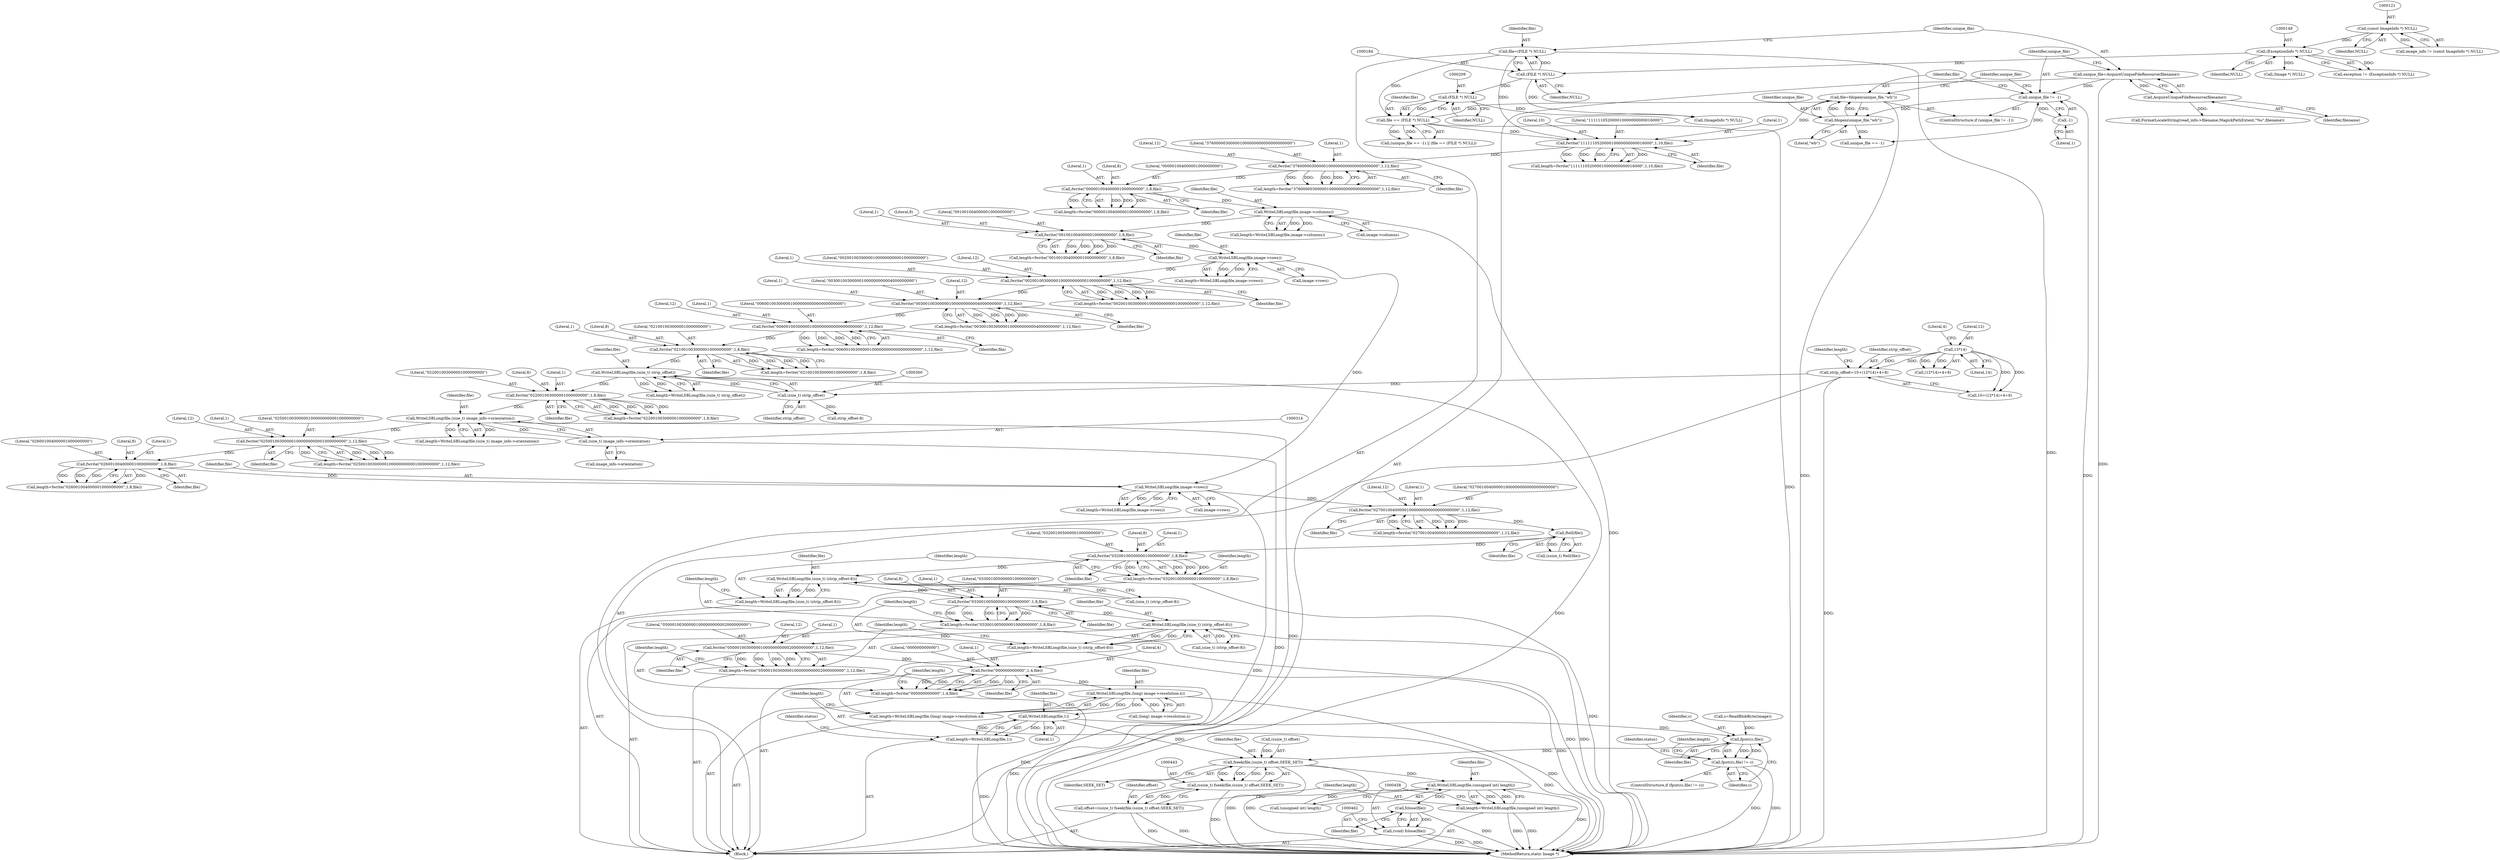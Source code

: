digraph "0_ImageMagick_4e914bbe371433f0590cefdf3bd5f3a5710069f9@API" {
"1000356" [label="(Call,fwrite(\"\032\001\005\000\001\000\000\000\",1,8,file))"];
"1000351" [label="(Call,ftell(file))"];
"1000341" [label="(Call,fwrite(\"\027\001\004\000\001\000\000\000\000\000\000\000\",1,12,file))"];
"1000334" [label="(Call,WriteLSBLong(file,image->rows))"];
"1000327" [label="(Call,fwrite(\"\026\001\004\000\001\000\000\000\",1,8,file))"];
"1000320" [label="(Call,fwrite(\"\025\001\003\000\001\000\000\000\001\000\000\000\",1,12,file))"];
"1000311" [label="(Call,WriteLSBLong(file,(size_t) image_info->orientation))"];
"1000304" [label="(Call,fwrite(\"\022\001\003\000\001\000\000\000\",1,8,file))"];
"1000297" [label="(Call,WriteLSBLong(file,(size_t) strip_offset))"];
"1000279" [label="(Call,fwrite(\"\021\001\003\000\001\000\000\000\",1,8,file))"];
"1000272" [label="(Call,fwrite(\"\006\001\003\000\001\000\000\000\000\000\000\000\",1,12,file))"];
"1000265" [label="(Call,fwrite(\"\003\001\003\000\001\000\000\000\004\000\000\000\",1,12,file))"];
"1000258" [label="(Call,fwrite(\"\002\001\003\000\001\000\000\000\001\000\000\000\",1,12,file))"];
"1000251" [label="(Call,WriteLSBLong(file,image->rows))"];
"1000244" [label="(Call,fwrite(\"\001\001\004\000\001\000\000\000\",1,8,file))"];
"1000237" [label="(Call,WriteLSBLong(file,image->columns))"];
"1000230" [label="(Call,fwrite(\"\000\001\004\000\001\000\000\000\",1,8,file))"];
"1000223" [label="(Call,fwrite(\"\376\000\003\000\001\000\000\000\000\000\000\000\",1,12,file))"];
"1000216" [label="(Call,fwrite(\"\111\111\052\000\010\000\000\000\016\000\",1,10,file))"];
"1000181" [label="(Call,file=(FILE *) NULL)"];
"1000183" [label="(Call,(FILE *) NULL)"];
"1000147" [label="(Call,(ExceptionInfo *) NULL)"];
"1000120" [label="(Call,(const ImageInfo *) NULL)"];
"1000206" [label="(Call,file == (FILE *) NULL)"];
"1000195" [label="(Call,file=fdopen(unique_file,\"wb\"))"];
"1000197" [label="(Call,fdopen(unique_file,\"wb\"))"];
"1000191" [label="(Call,unique_file != -1)"];
"1000186" [label="(Call,unique_file=AcquireUniqueFileResource(filename))"];
"1000188" [label="(Call,AcquireUniqueFileResource(filename))"];
"1000193" [label="(Call,-1)"];
"1000208" [label="(Call,(FILE *) NULL)"];
"1000299" [label="(Call,(size_t) strip_offset)"];
"1000284" [label="(Call,strip_offset=10+(12*14)+4+8)"];
"1000289" [label="(Call,12*14)"];
"1000313" [label="(Call,(size_t) image_info->orientation)"];
"1000354" [label="(Call,length=fwrite(\"\032\001\005\000\001\000\000\000\",1,8,file))"];
"1000363" [label="(Call,WriteLSBLong(file,(size_t) (strip_offset-8)))"];
"1000361" [label="(Call,length=WriteLSBLong(file,(size_t) (strip_offset-8)))"];
"1000372" [label="(Call,fwrite(\"\033\001\005\000\001\000\000\000\",1,8,file))"];
"1000370" [label="(Call,length=fwrite(\"\033\001\005\000\001\000\000\000\",1,8,file))"];
"1000379" [label="(Call,WriteLSBLong(file,(size_t) (strip_offset-8)))"];
"1000377" [label="(Call,length=WriteLSBLong(file,(size_t) (strip_offset-8)))"];
"1000388" [label="(Call,fwrite(\"\050\001\003\000\001\000\000\000\002\000\000\000\",1,12,file))"];
"1000386" [label="(Call,length=fwrite(\"\050\001\003\000\001\000\000\000\002\000\000\000\",1,12,file))"];
"1000395" [label="(Call,fwrite(\"\000\000\000\000\",1,4,file))"];
"1000393" [label="(Call,length=fwrite(\"\000\000\000\000\",1,4,file))"];
"1000402" [label="(Call,WriteLSBLong(file,(long) image->resolution.x))"];
"1000400" [label="(Call,length=WriteLSBLong(file,(long) image->resolution.x))"];
"1000413" [label="(Call,WriteLSBLong(file,1))"];
"1000411" [label="(Call,length=WriteLSBLong(file,1))"];
"1000433" [label="(Call,fputc(c,file))"];
"1000432" [label="(Call,fputc(c,file) != c)"];
"1000444" [label="(Call,fseek(file,(ssize_t) offset,SEEK_SET))"];
"1000442" [label="(Call,(ssize_t) fseek(file,(ssize_t) offset,SEEK_SET))"];
"1000440" [label="(Call,offset=(ssize_t) fseek(file,(ssize_t) offset,SEEK_SET))"];
"1000452" [label="(Call,WriteLSBLong(file,(unsigned int) length))"];
"1000450" [label="(Call,length=WriteLSBLong(file,(unsigned int) length))"];
"1000459" [label="(Call,fclose(file))"];
"1000457" [label="(Call,(void) fclose(file))"];
"1000182" [label="(Identifier,file)"];
"1000242" [label="(Call,length=fwrite(\"\001\001\004\000\001\000\000\000\",1,8,file))"];
"1000445" [label="(Identifier,file)"];
"1000349" [label="(Call,(ssize_t) ftell(file))"];
"1000220" [label="(Identifier,file)"];
"1000315" [label="(Call,image_info->orientation)"];
"1000258" [label="(Call,fwrite(\"\002\001\003\000\001\000\000\000\001\000\000\000\",1,12,file))"];
"1000311" [label="(Call,WriteLSBLong(file,(size_t) image_info->orientation))"];
"1000186" [label="(Call,unique_file=AcquireUniqueFileResource(filename))"];
"1000362" [label="(Identifier,length)"];
"1000273" [label="(Literal,\"\006\001\003\000\001\000\000\000\000\000\000\000\")"];
"1000232" [label="(Literal,1)"];
"1000270" [label="(Call,length=fwrite(\"\006\001\003\000\001\000\000\000\000\000\000\000\",1,12,file))"];
"1000386" [label="(Call,length=fwrite(\"\050\001\003\000\001\000\000\000\002\000\000\000\",1,12,file))"];
"1000373" [label="(Literal,\"\033\001\005\000\001\000\000\000\")"];
"1000381" [label="(Call,(size_t) (strip_offset-8))"];
"1000301" [label="(Identifier,strip_offset)"];
"1000380" [label="(Identifier,file)"];
"1000277" [label="(Call,length=fwrite(\"\021\001\003\000\001\000\000\000\",1,8,file))"];
"1000210" [label="(Identifier,NULL)"];
"1000219" [label="(Literal,10)"];
"1000118" [label="(Call,image_info != (const ImageInfo *) NULL)"];
"1000290" [label="(Literal,12)"];
"1000390" [label="(Literal,1)"];
"1000404" [label="(Call,(long) image->resolution.x)"];
"1000441" [label="(Identifier,offset)"];
"1000460" [label="(Identifier,file)"];
"1000217" [label="(Literal,\"\111\111\052\000\010\000\000\000\016\000\")"];
"1000178" [label="(Call,(Image *) NULL)"];
"1000402" [label="(Call,WriteLSBLong(file,(long) image->resolution.x))"];
"1000344" [label="(Literal,12)"];
"1000265" [label="(Call,fwrite(\"\003\001\003\000\001\000\000\000\004\000\000\000\",1,12,file))"];
"1000304" [label="(Call,fwrite(\"\022\001\003\000\001\000\000\000\",1,8,file))"];
"1000228" [label="(Call,length=fwrite(\"\000\001\004\000\001\000\000\000\",1,8,file))"];
"1000275" [label="(Literal,12)"];
"1000233" [label="(Literal,8)"];
"1000454" [label="(Call,(unsigned int) length)"];
"1000195" [label="(Call,file=fdopen(unique_file,\"wb\"))"];
"1000306" [label="(Literal,1)"];
"1000313" [label="(Call,(size_t) image_info->orientation)"];
"1000145" [label="(Call,exception != (ExceptionInfo *) NULL)"];
"1000234" [label="(Identifier,file)"];
"1000356" [label="(Call,fwrite(\"\032\001\005\000\001\000\000\000\",1,8,file))"];
"1000395" [label="(Call,fwrite(\"\000\000\000\000\",1,4,file))"];
"1000431" [label="(ControlStructure,if (fputc(c,file) != c))"];
"1000328" [label="(Literal,\"\026\001\004\000\001\000\000\000\")"];
"1000379" [label="(Call,WriteLSBLong(file,(size_t) (strip_offset-8)))"];
"1000352" [label="(Identifier,file)"];
"1000227" [label="(Identifier,file)"];
"1000325" [label="(Call,length=fwrite(\"\026\001\004\000\001\000\000\000\",1,8,file))"];
"1000321" [label="(Literal,\"\025\001\003\000\001\000\000\000\001\000\000\000\")"];
"1000247" [label="(Literal,8)"];
"1000401" [label="(Identifier,length)"];
"1000334" [label="(Call,WriteLSBLong(file,image->rows))"];
"1000335" [label="(Identifier,file)"];
"1000367" [label="(Call,strip_offset-8)"];
"1000446" [label="(Call,(ssize_t) offset)"];
"1000297" [label="(Call,WriteLSBLong(file,(size_t) strip_offset))"];
"1000331" [label="(Identifier,file)"];
"1000256" [label="(Call,length=fwrite(\"\002\001\003\000\001\000\000\000\001\000\000\000\",1,12,file))"];
"1000252" [label="(Identifier,file)"];
"1000291" [label="(Literal,14)"];
"1000371" [label="(Identifier,length)"];
"1000398" [label="(Literal,4)"];
"1000206" [label="(Call,file == (FILE *) NULL)"];
"1000248" [label="(Identifier,file)"];
"1000414" [label="(Identifier,file)"];
"1000323" [label="(Literal,12)"];
"1000189" [label="(Identifier,filename)"];
"1000251" [label="(Call,WriteLSBLong(file,image->rows))"];
"1000453" [label="(Identifier,file)"];
"1000120" [label="(Call,(const ImageInfo *) NULL)"];
"1000432" [label="(Call,fputc(c,file) != c)"];
"1000457" [label="(Call,(void) fclose(file))"];
"1000309" [label="(Call,length=WriteLSBLong(file,(size_t) image_info->orientation))"];
"1000216" [label="(Call,fwrite(\"\111\111\052\000\010\000\000\000\016\000\",1,10,file))"];
"1000542" [label="(MethodReturn,static Image *)"];
"1000308" [label="(Identifier,file)"];
"1000477" [label="(Call,FormatLocaleString(read_info->filename,MagickPathExtent,\"%s\",filename))"];
"1000245" [label="(Literal,\"\001\001\004\000\001\000\000\000\")"];
"1000375" [label="(Literal,8)"];
"1000452" [label="(Call,WriteLSBLong(file,(unsigned int) length))"];
"1000341" [label="(Call,fwrite(\"\027\001\004\000\001\000\000\000\000\000\000\000\",1,12,file))"];
"1000433" [label="(Call,fputc(c,file))"];
"1000451" [label="(Identifier,length)"];
"1000149" [label="(Identifier,NULL)"];
"1000244" [label="(Call,fwrite(\"\001\001\004\000\001\000\000\000\",1,8,file))"];
"1000400" [label="(Call,length=WriteLSBLong(file,(long) image->resolution.x))"];
"1000272" [label="(Call,fwrite(\"\006\001\003\000\001\000\000\000\000\000\000\000\",1,12,file))"];
"1000263" [label="(Call,length=fwrite(\"\003\001\003\000\001\000\000\000\004\000\000\000\",1,12,file))"];
"1000226" [label="(Literal,12)"];
"1000365" [label="(Call,(size_t) (strip_offset-8))"];
"1000288" [label="(Call,(12*14)+4+8)"];
"1000343" [label="(Literal,1)"];
"1000192" [label="(Identifier,unique_file)"];
"1000260" [label="(Literal,1)"];
"1000231" [label="(Literal,\"\000\001\004\000\001\000\000\000\")"];
"1000438" [label="(Identifier,status)"];
"1000361" [label="(Call,length=WriteLSBLong(file,(size_t) (strip_offset-8)))"];
"1000378" [label="(Identifier,length)"];
"1000351" [label="(Call,ftell(file))"];
"1000318" [label="(Call,length=fwrite(\"\025\001\003\000\001\000\000\000\001\000\000\000\",1,12,file))"];
"1000296" [label="(Identifier,length)"];
"1000285" [label="(Identifier,strip_offset)"];
"1000444" [label="(Call,fseek(file,(ssize_t) offset,SEEK_SET))"];
"1000279" [label="(Call,fwrite(\"\021\001\003\000\001\000\000\000\",1,8,file))"];
"1000436" [label="(Identifier,c)"];
"1000387" [label="(Identifier,length)"];
"1000370" [label="(Call,length=fwrite(\"\033\001\005\000\001\000\000\000\",1,8,file))"];
"1000224" [label="(Literal,\"\376\000\003\000\001\000\000\000\000\000\000\000\")"];
"1000330" [label="(Literal,8)"];
"1000345" [label="(Identifier,file)"];
"1000122" [label="(Identifier,NULL)"];
"1000281" [label="(Literal,1)"];
"1000360" [label="(Identifier,file)"];
"1000372" [label="(Call,fwrite(\"\033\001\005\000\001\000\000\000\",1,8,file))"];
"1000249" [label="(Call,length=WriteLSBLong(file,image->rows))"];
"1000305" [label="(Literal,\"\022\001\003\000\001\000\000\000\")"];
"1000190" [label="(ControlStructure,if (unique_file != -1))"];
"1000359" [label="(Literal,8)"];
"1000147" [label="(Call,(ExceptionInfo *) NULL)"];
"1000449" [label="(Identifier,SEEK_SET)"];
"1000354" [label="(Call,length=fwrite(\"\032\001\005\000\001\000\000\000\",1,8,file))"];
"1000289" [label="(Call,12*14)"];
"1000320" [label="(Call,fwrite(\"\025\001\003\000\001\000\000\000\001\000\000\000\",1,12,file))"];
"1000299" [label="(Call,(size_t) strip_offset)"];
"1000230" [label="(Call,fwrite(\"\000\001\004\000\001\000\000\000\",1,8,file))"];
"1000183" [label="(Call,(FILE *) NULL)"];
"1000376" [label="(Identifier,file)"];
"1000393" [label="(Call,length=fwrite(\"\000\000\000\000\",1,4,file))"];
"1000106" [label="(Block,)"];
"1000282" [label="(Literal,8)"];
"1000269" [label="(Identifier,file)"];
"1000329" [label="(Literal,1)"];
"1000253" [label="(Call,image->rows)"];
"1000268" [label="(Literal,12)"];
"1000358" [label="(Literal,1)"];
"1000283" [label="(Identifier,file)"];
"1000274" [label="(Literal,1)"];
"1000280" [label="(Literal,\"\021\001\003\000\001\000\000\000\")"];
"1000276" [label="(Identifier,file)"];
"1000417" [label="(Identifier,status)"];
"1000336" [label="(Call,image->rows)"];
"1000394" [label="(Identifier,length)"];
"1000259" [label="(Literal,\"\002\001\003\000\001\000\000\000\001\000\000\000\")"];
"1000208" [label="(Call,(FILE *) NULL)"];
"1000262" [label="(Identifier,file)"];
"1000403" [label="(Identifier,file)"];
"1000389" [label="(Literal,\"\050\001\003\000\001\000\000\000\002\000\000\000\")"];
"1000342" [label="(Literal,\"\027\001\004\000\001\000\000\000\000\000\000\000\")"];
"1000324" [label="(Identifier,file)"];
"1000392" [label="(Identifier,file)"];
"1000364" [label="(Identifier,file)"];
"1000327" [label="(Call,fwrite(\"\026\001\004\000\001\000\000\000\",1,8,file))"];
"1000197" [label="(Call,fdopen(unique_file,\"wb\"))"];
"1000388" [label="(Call,fwrite(\"\050\001\003\000\001\000\000\000\002\000\000\000\",1,12,file))"];
"1000188" [label="(Call,AcquireUniqueFileResource(filename))"];
"1000307" [label="(Literal,8)"];
"1000198" [label="(Identifier,unique_file)"];
"1000413" [label="(Call,WriteLSBLong(file,1))"];
"1000196" [label="(Identifier,file)"];
"1000355" [label="(Identifier,length)"];
"1000374" [label="(Literal,1)"];
"1000221" [label="(Call,length=fwrite(\"\376\000\003\000\001\000\000\000\000\000\000\000\",1,12,file))"];
"1000267" [label="(Literal,1)"];
"1000246" [label="(Literal,1)"];
"1000191" [label="(Call,unique_file != -1)"];
"1000411" [label="(Call,length=WriteLSBLong(file,1))"];
"1000424" [label="(Call,c=ReadBlobByte(image))"];
"1000223" [label="(Call,fwrite(\"\376\000\003\000\001\000\000\000\000\000\000\000\",1,12,file))"];
"1000194" [label="(Literal,1)"];
"1000332" [label="(Call,length=WriteLSBLong(file,image->rows))"];
"1000284" [label="(Call,strip_offset=10+(12*14)+4+8)"];
"1000225" [label="(Literal,1)"];
"1000295" [label="(Call,length=WriteLSBLong(file,(size_t) strip_offset))"];
"1000286" [label="(Call,10+(12*14)+4+8)"];
"1000214" [label="(Call,length=fwrite(\"\111\111\052\000\010\000\000\000\016\000\",1,10,file))"];
"1000203" [label="(Identifier,unique_file)"];
"1000298" [label="(Identifier,file)"];
"1000312" [label="(Identifier,file)"];
"1000391" [label="(Literal,12)"];
"1000237" [label="(Call,WriteLSBLong(file,image->columns))"];
"1000396" [label="(Literal,\"\000\000\000\000\")"];
"1000266" [label="(Literal,\"\003\001\003\000\001\000\000\000\004\000\000\000\")"];
"1000472" [label="(Call,(ImageInfo *) NULL)"];
"1000207" [label="(Identifier,file)"];
"1000187" [label="(Identifier,unique_file)"];
"1000293" [label="(Literal,4)"];
"1000377" [label="(Call,length=WriteLSBLong(file,(size_t) (strip_offset-8)))"];
"1000322" [label="(Literal,1)"];
"1000235" [label="(Call,length=WriteLSBLong(file,image->columns))"];
"1000397" [label="(Literal,1)"];
"1000202" [label="(Call,unique_file == -1)"];
"1000238" [label="(Identifier,file)"];
"1000201" [label="(Call,(unique_file == -1) || (file == (FILE *) NULL))"];
"1000399" [label="(Identifier,file)"];
"1000434" [label="(Identifier,c)"];
"1000450" [label="(Call,length=WriteLSBLong(file,(unsigned int) length))"];
"1000430" [label="(Identifier,length)"];
"1000261" [label="(Literal,12)"];
"1000412" [label="(Identifier,length)"];
"1000357" [label="(Literal,\"\032\001\005\000\001\000\000\000\")"];
"1000218" [label="(Literal,1)"];
"1000440" [label="(Call,offset=(ssize_t) fseek(file,(ssize_t) offset,SEEK_SET))"];
"1000339" [label="(Call,length=fwrite(\"\027\001\004\000\001\000\000\000\000\000\000\000\",1,12,file))"];
"1000415" [label="(Literal,1)"];
"1000459" [label="(Call,fclose(file))"];
"1000442" [label="(Call,(ssize_t) fseek(file,(ssize_t) offset,SEEK_SET))"];
"1000185" [label="(Identifier,NULL)"];
"1000199" [label="(Literal,\"wb\")"];
"1000363" [label="(Call,WriteLSBLong(file,(size_t) (strip_offset-8)))"];
"1000193" [label="(Call,-1)"];
"1000435" [label="(Identifier,file)"];
"1000302" [label="(Call,length=fwrite(\"\022\001\003\000\001\000\000\000\",1,8,file))"];
"1000239" [label="(Call,image->columns)"];
"1000181" [label="(Call,file=(FILE *) NULL)"];
"1000356" -> "1000354"  [label="AST: "];
"1000356" -> "1000360"  [label="CFG: "];
"1000357" -> "1000356"  [label="AST: "];
"1000358" -> "1000356"  [label="AST: "];
"1000359" -> "1000356"  [label="AST: "];
"1000360" -> "1000356"  [label="AST: "];
"1000354" -> "1000356"  [label="CFG: "];
"1000356" -> "1000354"  [label="DDG: "];
"1000356" -> "1000354"  [label="DDG: "];
"1000356" -> "1000354"  [label="DDG: "];
"1000356" -> "1000354"  [label="DDG: "];
"1000351" -> "1000356"  [label="DDG: "];
"1000356" -> "1000363"  [label="DDG: "];
"1000351" -> "1000349"  [label="AST: "];
"1000351" -> "1000352"  [label="CFG: "];
"1000352" -> "1000351"  [label="AST: "];
"1000349" -> "1000351"  [label="CFG: "];
"1000351" -> "1000349"  [label="DDG: "];
"1000341" -> "1000351"  [label="DDG: "];
"1000341" -> "1000339"  [label="AST: "];
"1000341" -> "1000345"  [label="CFG: "];
"1000342" -> "1000341"  [label="AST: "];
"1000343" -> "1000341"  [label="AST: "];
"1000344" -> "1000341"  [label="AST: "];
"1000345" -> "1000341"  [label="AST: "];
"1000339" -> "1000341"  [label="CFG: "];
"1000341" -> "1000339"  [label="DDG: "];
"1000341" -> "1000339"  [label="DDG: "];
"1000341" -> "1000339"  [label="DDG: "];
"1000341" -> "1000339"  [label="DDG: "];
"1000334" -> "1000341"  [label="DDG: "];
"1000334" -> "1000332"  [label="AST: "];
"1000334" -> "1000336"  [label="CFG: "];
"1000335" -> "1000334"  [label="AST: "];
"1000336" -> "1000334"  [label="AST: "];
"1000332" -> "1000334"  [label="CFG: "];
"1000334" -> "1000542"  [label="DDG: "];
"1000334" -> "1000332"  [label="DDG: "];
"1000334" -> "1000332"  [label="DDG: "];
"1000327" -> "1000334"  [label="DDG: "];
"1000251" -> "1000334"  [label="DDG: "];
"1000327" -> "1000325"  [label="AST: "];
"1000327" -> "1000331"  [label="CFG: "];
"1000328" -> "1000327"  [label="AST: "];
"1000329" -> "1000327"  [label="AST: "];
"1000330" -> "1000327"  [label="AST: "];
"1000331" -> "1000327"  [label="AST: "];
"1000325" -> "1000327"  [label="CFG: "];
"1000327" -> "1000325"  [label="DDG: "];
"1000327" -> "1000325"  [label="DDG: "];
"1000327" -> "1000325"  [label="DDG: "];
"1000327" -> "1000325"  [label="DDG: "];
"1000320" -> "1000327"  [label="DDG: "];
"1000320" -> "1000318"  [label="AST: "];
"1000320" -> "1000324"  [label="CFG: "];
"1000321" -> "1000320"  [label="AST: "];
"1000322" -> "1000320"  [label="AST: "];
"1000323" -> "1000320"  [label="AST: "];
"1000324" -> "1000320"  [label="AST: "];
"1000318" -> "1000320"  [label="CFG: "];
"1000320" -> "1000318"  [label="DDG: "];
"1000320" -> "1000318"  [label="DDG: "];
"1000320" -> "1000318"  [label="DDG: "];
"1000320" -> "1000318"  [label="DDG: "];
"1000311" -> "1000320"  [label="DDG: "];
"1000311" -> "1000309"  [label="AST: "];
"1000311" -> "1000313"  [label="CFG: "];
"1000312" -> "1000311"  [label="AST: "];
"1000313" -> "1000311"  [label="AST: "];
"1000309" -> "1000311"  [label="CFG: "];
"1000311" -> "1000542"  [label="DDG: "];
"1000311" -> "1000309"  [label="DDG: "];
"1000311" -> "1000309"  [label="DDG: "];
"1000304" -> "1000311"  [label="DDG: "];
"1000313" -> "1000311"  [label="DDG: "];
"1000304" -> "1000302"  [label="AST: "];
"1000304" -> "1000308"  [label="CFG: "];
"1000305" -> "1000304"  [label="AST: "];
"1000306" -> "1000304"  [label="AST: "];
"1000307" -> "1000304"  [label="AST: "];
"1000308" -> "1000304"  [label="AST: "];
"1000302" -> "1000304"  [label="CFG: "];
"1000304" -> "1000302"  [label="DDG: "];
"1000304" -> "1000302"  [label="DDG: "];
"1000304" -> "1000302"  [label="DDG: "];
"1000304" -> "1000302"  [label="DDG: "];
"1000297" -> "1000304"  [label="DDG: "];
"1000297" -> "1000295"  [label="AST: "];
"1000297" -> "1000299"  [label="CFG: "];
"1000298" -> "1000297"  [label="AST: "];
"1000299" -> "1000297"  [label="AST: "];
"1000295" -> "1000297"  [label="CFG: "];
"1000297" -> "1000542"  [label="DDG: "];
"1000297" -> "1000295"  [label="DDG: "];
"1000297" -> "1000295"  [label="DDG: "];
"1000279" -> "1000297"  [label="DDG: "];
"1000299" -> "1000297"  [label="DDG: "];
"1000279" -> "1000277"  [label="AST: "];
"1000279" -> "1000283"  [label="CFG: "];
"1000280" -> "1000279"  [label="AST: "];
"1000281" -> "1000279"  [label="AST: "];
"1000282" -> "1000279"  [label="AST: "];
"1000283" -> "1000279"  [label="AST: "];
"1000277" -> "1000279"  [label="CFG: "];
"1000279" -> "1000277"  [label="DDG: "];
"1000279" -> "1000277"  [label="DDG: "];
"1000279" -> "1000277"  [label="DDG: "];
"1000279" -> "1000277"  [label="DDG: "];
"1000272" -> "1000279"  [label="DDG: "];
"1000272" -> "1000270"  [label="AST: "];
"1000272" -> "1000276"  [label="CFG: "];
"1000273" -> "1000272"  [label="AST: "];
"1000274" -> "1000272"  [label="AST: "];
"1000275" -> "1000272"  [label="AST: "];
"1000276" -> "1000272"  [label="AST: "];
"1000270" -> "1000272"  [label="CFG: "];
"1000272" -> "1000270"  [label="DDG: "];
"1000272" -> "1000270"  [label="DDG: "];
"1000272" -> "1000270"  [label="DDG: "];
"1000272" -> "1000270"  [label="DDG: "];
"1000265" -> "1000272"  [label="DDG: "];
"1000265" -> "1000263"  [label="AST: "];
"1000265" -> "1000269"  [label="CFG: "];
"1000266" -> "1000265"  [label="AST: "];
"1000267" -> "1000265"  [label="AST: "];
"1000268" -> "1000265"  [label="AST: "];
"1000269" -> "1000265"  [label="AST: "];
"1000263" -> "1000265"  [label="CFG: "];
"1000265" -> "1000263"  [label="DDG: "];
"1000265" -> "1000263"  [label="DDG: "];
"1000265" -> "1000263"  [label="DDG: "];
"1000265" -> "1000263"  [label="DDG: "];
"1000258" -> "1000265"  [label="DDG: "];
"1000258" -> "1000256"  [label="AST: "];
"1000258" -> "1000262"  [label="CFG: "];
"1000259" -> "1000258"  [label="AST: "];
"1000260" -> "1000258"  [label="AST: "];
"1000261" -> "1000258"  [label="AST: "];
"1000262" -> "1000258"  [label="AST: "];
"1000256" -> "1000258"  [label="CFG: "];
"1000258" -> "1000256"  [label="DDG: "];
"1000258" -> "1000256"  [label="DDG: "];
"1000258" -> "1000256"  [label="DDG: "];
"1000258" -> "1000256"  [label="DDG: "];
"1000251" -> "1000258"  [label="DDG: "];
"1000251" -> "1000249"  [label="AST: "];
"1000251" -> "1000253"  [label="CFG: "];
"1000252" -> "1000251"  [label="AST: "];
"1000253" -> "1000251"  [label="AST: "];
"1000249" -> "1000251"  [label="CFG: "];
"1000251" -> "1000249"  [label="DDG: "];
"1000251" -> "1000249"  [label="DDG: "];
"1000244" -> "1000251"  [label="DDG: "];
"1000244" -> "1000242"  [label="AST: "];
"1000244" -> "1000248"  [label="CFG: "];
"1000245" -> "1000244"  [label="AST: "];
"1000246" -> "1000244"  [label="AST: "];
"1000247" -> "1000244"  [label="AST: "];
"1000248" -> "1000244"  [label="AST: "];
"1000242" -> "1000244"  [label="CFG: "];
"1000244" -> "1000242"  [label="DDG: "];
"1000244" -> "1000242"  [label="DDG: "];
"1000244" -> "1000242"  [label="DDG: "];
"1000244" -> "1000242"  [label="DDG: "];
"1000237" -> "1000244"  [label="DDG: "];
"1000237" -> "1000235"  [label="AST: "];
"1000237" -> "1000239"  [label="CFG: "];
"1000238" -> "1000237"  [label="AST: "];
"1000239" -> "1000237"  [label="AST: "];
"1000235" -> "1000237"  [label="CFG: "];
"1000237" -> "1000542"  [label="DDG: "];
"1000237" -> "1000235"  [label="DDG: "];
"1000237" -> "1000235"  [label="DDG: "];
"1000230" -> "1000237"  [label="DDG: "];
"1000230" -> "1000228"  [label="AST: "];
"1000230" -> "1000234"  [label="CFG: "];
"1000231" -> "1000230"  [label="AST: "];
"1000232" -> "1000230"  [label="AST: "];
"1000233" -> "1000230"  [label="AST: "];
"1000234" -> "1000230"  [label="AST: "];
"1000228" -> "1000230"  [label="CFG: "];
"1000230" -> "1000228"  [label="DDG: "];
"1000230" -> "1000228"  [label="DDG: "];
"1000230" -> "1000228"  [label="DDG: "];
"1000230" -> "1000228"  [label="DDG: "];
"1000223" -> "1000230"  [label="DDG: "];
"1000223" -> "1000221"  [label="AST: "];
"1000223" -> "1000227"  [label="CFG: "];
"1000224" -> "1000223"  [label="AST: "];
"1000225" -> "1000223"  [label="AST: "];
"1000226" -> "1000223"  [label="AST: "];
"1000227" -> "1000223"  [label="AST: "];
"1000221" -> "1000223"  [label="CFG: "];
"1000223" -> "1000221"  [label="DDG: "];
"1000223" -> "1000221"  [label="DDG: "];
"1000223" -> "1000221"  [label="DDG: "];
"1000223" -> "1000221"  [label="DDG: "];
"1000216" -> "1000223"  [label="DDG: "];
"1000216" -> "1000214"  [label="AST: "];
"1000216" -> "1000220"  [label="CFG: "];
"1000217" -> "1000216"  [label="AST: "];
"1000218" -> "1000216"  [label="AST: "];
"1000219" -> "1000216"  [label="AST: "];
"1000220" -> "1000216"  [label="AST: "];
"1000214" -> "1000216"  [label="CFG: "];
"1000216" -> "1000214"  [label="DDG: "];
"1000216" -> "1000214"  [label="DDG: "];
"1000216" -> "1000214"  [label="DDG: "];
"1000216" -> "1000214"  [label="DDG: "];
"1000181" -> "1000216"  [label="DDG: "];
"1000206" -> "1000216"  [label="DDG: "];
"1000195" -> "1000216"  [label="DDG: "];
"1000181" -> "1000106"  [label="AST: "];
"1000181" -> "1000183"  [label="CFG: "];
"1000182" -> "1000181"  [label="AST: "];
"1000183" -> "1000181"  [label="AST: "];
"1000187" -> "1000181"  [label="CFG: "];
"1000181" -> "1000542"  [label="DDG: "];
"1000183" -> "1000181"  [label="DDG: "];
"1000181" -> "1000206"  [label="DDG: "];
"1000183" -> "1000185"  [label="CFG: "];
"1000184" -> "1000183"  [label="AST: "];
"1000185" -> "1000183"  [label="AST: "];
"1000147" -> "1000183"  [label="DDG: "];
"1000183" -> "1000208"  [label="DDG: "];
"1000183" -> "1000472"  [label="DDG: "];
"1000147" -> "1000145"  [label="AST: "];
"1000147" -> "1000149"  [label="CFG: "];
"1000148" -> "1000147"  [label="AST: "];
"1000149" -> "1000147"  [label="AST: "];
"1000145" -> "1000147"  [label="CFG: "];
"1000147" -> "1000145"  [label="DDG: "];
"1000120" -> "1000147"  [label="DDG: "];
"1000147" -> "1000178"  [label="DDG: "];
"1000120" -> "1000118"  [label="AST: "];
"1000120" -> "1000122"  [label="CFG: "];
"1000121" -> "1000120"  [label="AST: "];
"1000122" -> "1000120"  [label="AST: "];
"1000118" -> "1000120"  [label="CFG: "];
"1000120" -> "1000118"  [label="DDG: "];
"1000206" -> "1000201"  [label="AST: "];
"1000206" -> "1000208"  [label="CFG: "];
"1000207" -> "1000206"  [label="AST: "];
"1000208" -> "1000206"  [label="AST: "];
"1000201" -> "1000206"  [label="CFG: "];
"1000206" -> "1000542"  [label="DDG: "];
"1000206" -> "1000201"  [label="DDG: "];
"1000206" -> "1000201"  [label="DDG: "];
"1000195" -> "1000206"  [label="DDG: "];
"1000208" -> "1000206"  [label="DDG: "];
"1000195" -> "1000190"  [label="AST: "];
"1000195" -> "1000197"  [label="CFG: "];
"1000196" -> "1000195"  [label="AST: "];
"1000197" -> "1000195"  [label="AST: "];
"1000203" -> "1000195"  [label="CFG: "];
"1000195" -> "1000542"  [label="DDG: "];
"1000197" -> "1000195"  [label="DDG: "];
"1000197" -> "1000195"  [label="DDG: "];
"1000197" -> "1000199"  [label="CFG: "];
"1000198" -> "1000197"  [label="AST: "];
"1000199" -> "1000197"  [label="AST: "];
"1000191" -> "1000197"  [label="DDG: "];
"1000197" -> "1000202"  [label="DDG: "];
"1000191" -> "1000190"  [label="AST: "];
"1000191" -> "1000193"  [label="CFG: "];
"1000192" -> "1000191"  [label="AST: "];
"1000193" -> "1000191"  [label="AST: "];
"1000196" -> "1000191"  [label="CFG: "];
"1000203" -> "1000191"  [label="CFG: "];
"1000191" -> "1000542"  [label="DDG: "];
"1000186" -> "1000191"  [label="DDG: "];
"1000193" -> "1000191"  [label="DDG: "];
"1000191" -> "1000202"  [label="DDG: "];
"1000186" -> "1000106"  [label="AST: "];
"1000186" -> "1000188"  [label="CFG: "];
"1000187" -> "1000186"  [label="AST: "];
"1000188" -> "1000186"  [label="AST: "];
"1000192" -> "1000186"  [label="CFG: "];
"1000186" -> "1000542"  [label="DDG: "];
"1000188" -> "1000186"  [label="DDG: "];
"1000188" -> "1000189"  [label="CFG: "];
"1000189" -> "1000188"  [label="AST: "];
"1000188" -> "1000477"  [label="DDG: "];
"1000193" -> "1000194"  [label="CFG: "];
"1000194" -> "1000193"  [label="AST: "];
"1000208" -> "1000210"  [label="CFG: "];
"1000209" -> "1000208"  [label="AST: "];
"1000210" -> "1000208"  [label="AST: "];
"1000208" -> "1000472"  [label="DDG: "];
"1000299" -> "1000301"  [label="CFG: "];
"1000300" -> "1000299"  [label="AST: "];
"1000301" -> "1000299"  [label="AST: "];
"1000284" -> "1000299"  [label="DDG: "];
"1000299" -> "1000367"  [label="DDG: "];
"1000284" -> "1000106"  [label="AST: "];
"1000284" -> "1000286"  [label="CFG: "];
"1000285" -> "1000284"  [label="AST: "];
"1000286" -> "1000284"  [label="AST: "];
"1000296" -> "1000284"  [label="CFG: "];
"1000284" -> "1000542"  [label="DDG: "];
"1000289" -> "1000284"  [label="DDG: "];
"1000289" -> "1000284"  [label="DDG: "];
"1000289" -> "1000288"  [label="AST: "];
"1000289" -> "1000291"  [label="CFG: "];
"1000290" -> "1000289"  [label="AST: "];
"1000291" -> "1000289"  [label="AST: "];
"1000293" -> "1000289"  [label="CFG: "];
"1000289" -> "1000286"  [label="DDG: "];
"1000289" -> "1000286"  [label="DDG: "];
"1000289" -> "1000288"  [label="DDG: "];
"1000289" -> "1000288"  [label="DDG: "];
"1000313" -> "1000315"  [label="CFG: "];
"1000314" -> "1000313"  [label="AST: "];
"1000315" -> "1000313"  [label="AST: "];
"1000313" -> "1000542"  [label="DDG: "];
"1000354" -> "1000106"  [label="AST: "];
"1000355" -> "1000354"  [label="AST: "];
"1000362" -> "1000354"  [label="CFG: "];
"1000354" -> "1000542"  [label="DDG: "];
"1000363" -> "1000361"  [label="AST: "];
"1000363" -> "1000365"  [label="CFG: "];
"1000364" -> "1000363"  [label="AST: "];
"1000365" -> "1000363"  [label="AST: "];
"1000361" -> "1000363"  [label="CFG: "];
"1000363" -> "1000361"  [label="DDG: "];
"1000363" -> "1000361"  [label="DDG: "];
"1000365" -> "1000363"  [label="DDG: "];
"1000363" -> "1000372"  [label="DDG: "];
"1000361" -> "1000106"  [label="AST: "];
"1000362" -> "1000361"  [label="AST: "];
"1000371" -> "1000361"  [label="CFG: "];
"1000372" -> "1000370"  [label="AST: "];
"1000372" -> "1000376"  [label="CFG: "];
"1000373" -> "1000372"  [label="AST: "];
"1000374" -> "1000372"  [label="AST: "];
"1000375" -> "1000372"  [label="AST: "];
"1000376" -> "1000372"  [label="AST: "];
"1000370" -> "1000372"  [label="CFG: "];
"1000372" -> "1000370"  [label="DDG: "];
"1000372" -> "1000370"  [label="DDG: "];
"1000372" -> "1000370"  [label="DDG: "];
"1000372" -> "1000370"  [label="DDG: "];
"1000372" -> "1000379"  [label="DDG: "];
"1000370" -> "1000106"  [label="AST: "];
"1000371" -> "1000370"  [label="AST: "];
"1000378" -> "1000370"  [label="CFG: "];
"1000370" -> "1000542"  [label="DDG: "];
"1000379" -> "1000377"  [label="AST: "];
"1000379" -> "1000381"  [label="CFG: "];
"1000380" -> "1000379"  [label="AST: "];
"1000381" -> "1000379"  [label="AST: "];
"1000377" -> "1000379"  [label="CFG: "];
"1000379" -> "1000542"  [label="DDG: "];
"1000379" -> "1000377"  [label="DDG: "];
"1000379" -> "1000377"  [label="DDG: "];
"1000381" -> "1000379"  [label="DDG: "];
"1000379" -> "1000388"  [label="DDG: "];
"1000377" -> "1000106"  [label="AST: "];
"1000378" -> "1000377"  [label="AST: "];
"1000387" -> "1000377"  [label="CFG: "];
"1000377" -> "1000542"  [label="DDG: "];
"1000388" -> "1000386"  [label="AST: "];
"1000388" -> "1000392"  [label="CFG: "];
"1000389" -> "1000388"  [label="AST: "];
"1000390" -> "1000388"  [label="AST: "];
"1000391" -> "1000388"  [label="AST: "];
"1000392" -> "1000388"  [label="AST: "];
"1000386" -> "1000388"  [label="CFG: "];
"1000388" -> "1000386"  [label="DDG: "];
"1000388" -> "1000386"  [label="DDG: "];
"1000388" -> "1000386"  [label="DDG: "];
"1000388" -> "1000386"  [label="DDG: "];
"1000388" -> "1000395"  [label="DDG: "];
"1000386" -> "1000106"  [label="AST: "];
"1000387" -> "1000386"  [label="AST: "];
"1000394" -> "1000386"  [label="CFG: "];
"1000386" -> "1000542"  [label="DDG: "];
"1000395" -> "1000393"  [label="AST: "];
"1000395" -> "1000399"  [label="CFG: "];
"1000396" -> "1000395"  [label="AST: "];
"1000397" -> "1000395"  [label="AST: "];
"1000398" -> "1000395"  [label="AST: "];
"1000399" -> "1000395"  [label="AST: "];
"1000393" -> "1000395"  [label="CFG: "];
"1000395" -> "1000393"  [label="DDG: "];
"1000395" -> "1000393"  [label="DDG: "];
"1000395" -> "1000393"  [label="DDG: "];
"1000395" -> "1000393"  [label="DDG: "];
"1000395" -> "1000402"  [label="DDG: "];
"1000393" -> "1000106"  [label="AST: "];
"1000394" -> "1000393"  [label="AST: "];
"1000401" -> "1000393"  [label="CFG: "];
"1000393" -> "1000542"  [label="DDG: "];
"1000402" -> "1000400"  [label="AST: "];
"1000402" -> "1000404"  [label="CFG: "];
"1000403" -> "1000402"  [label="AST: "];
"1000404" -> "1000402"  [label="AST: "];
"1000400" -> "1000402"  [label="CFG: "];
"1000402" -> "1000542"  [label="DDG: "];
"1000402" -> "1000400"  [label="DDG: "];
"1000402" -> "1000400"  [label="DDG: "];
"1000404" -> "1000402"  [label="DDG: "];
"1000402" -> "1000413"  [label="DDG: "];
"1000400" -> "1000106"  [label="AST: "];
"1000401" -> "1000400"  [label="AST: "];
"1000412" -> "1000400"  [label="CFG: "];
"1000400" -> "1000542"  [label="DDG: "];
"1000413" -> "1000411"  [label="AST: "];
"1000413" -> "1000415"  [label="CFG: "];
"1000414" -> "1000413"  [label="AST: "];
"1000415" -> "1000413"  [label="AST: "];
"1000411" -> "1000413"  [label="CFG: "];
"1000413" -> "1000411"  [label="DDG: "];
"1000413" -> "1000411"  [label="DDG: "];
"1000413" -> "1000433"  [label="DDG: "];
"1000413" -> "1000444"  [label="DDG: "];
"1000411" -> "1000106"  [label="AST: "];
"1000412" -> "1000411"  [label="AST: "];
"1000417" -> "1000411"  [label="CFG: "];
"1000411" -> "1000542"  [label="DDG: "];
"1000433" -> "1000432"  [label="AST: "];
"1000433" -> "1000435"  [label="CFG: "];
"1000434" -> "1000433"  [label="AST: "];
"1000435" -> "1000433"  [label="AST: "];
"1000436" -> "1000433"  [label="CFG: "];
"1000433" -> "1000432"  [label="DDG: "];
"1000433" -> "1000432"  [label="DDG: "];
"1000424" -> "1000433"  [label="DDG: "];
"1000433" -> "1000444"  [label="DDG: "];
"1000432" -> "1000431"  [label="AST: "];
"1000432" -> "1000436"  [label="CFG: "];
"1000436" -> "1000432"  [label="AST: "];
"1000438" -> "1000432"  [label="CFG: "];
"1000430" -> "1000432"  [label="CFG: "];
"1000432" -> "1000542"  [label="DDG: "];
"1000432" -> "1000542"  [label="DDG: "];
"1000444" -> "1000442"  [label="AST: "];
"1000444" -> "1000449"  [label="CFG: "];
"1000445" -> "1000444"  [label="AST: "];
"1000446" -> "1000444"  [label="AST: "];
"1000449" -> "1000444"  [label="AST: "];
"1000442" -> "1000444"  [label="CFG: "];
"1000444" -> "1000542"  [label="DDG: "];
"1000444" -> "1000542"  [label="DDG: "];
"1000444" -> "1000442"  [label="DDG: "];
"1000444" -> "1000442"  [label="DDG: "];
"1000444" -> "1000442"  [label="DDG: "];
"1000446" -> "1000444"  [label="DDG: "];
"1000444" -> "1000452"  [label="DDG: "];
"1000442" -> "1000440"  [label="AST: "];
"1000443" -> "1000442"  [label="AST: "];
"1000440" -> "1000442"  [label="CFG: "];
"1000442" -> "1000542"  [label="DDG: "];
"1000442" -> "1000440"  [label="DDG: "];
"1000440" -> "1000106"  [label="AST: "];
"1000441" -> "1000440"  [label="AST: "];
"1000451" -> "1000440"  [label="CFG: "];
"1000440" -> "1000542"  [label="DDG: "];
"1000440" -> "1000542"  [label="DDG: "];
"1000452" -> "1000450"  [label="AST: "];
"1000452" -> "1000454"  [label="CFG: "];
"1000453" -> "1000452"  [label="AST: "];
"1000454" -> "1000452"  [label="AST: "];
"1000450" -> "1000452"  [label="CFG: "];
"1000452" -> "1000542"  [label="DDG: "];
"1000452" -> "1000450"  [label="DDG: "];
"1000452" -> "1000450"  [label="DDG: "];
"1000454" -> "1000452"  [label="DDG: "];
"1000452" -> "1000459"  [label="DDG: "];
"1000450" -> "1000106"  [label="AST: "];
"1000451" -> "1000450"  [label="AST: "];
"1000458" -> "1000450"  [label="CFG: "];
"1000450" -> "1000542"  [label="DDG: "];
"1000450" -> "1000542"  [label="DDG: "];
"1000459" -> "1000457"  [label="AST: "];
"1000459" -> "1000460"  [label="CFG: "];
"1000460" -> "1000459"  [label="AST: "];
"1000457" -> "1000459"  [label="CFG: "];
"1000459" -> "1000542"  [label="DDG: "];
"1000459" -> "1000457"  [label="DDG: "];
"1000457" -> "1000106"  [label="AST: "];
"1000458" -> "1000457"  [label="AST: "];
"1000462" -> "1000457"  [label="CFG: "];
"1000457" -> "1000542"  [label="DDG: "];
"1000457" -> "1000542"  [label="DDG: "];
}

